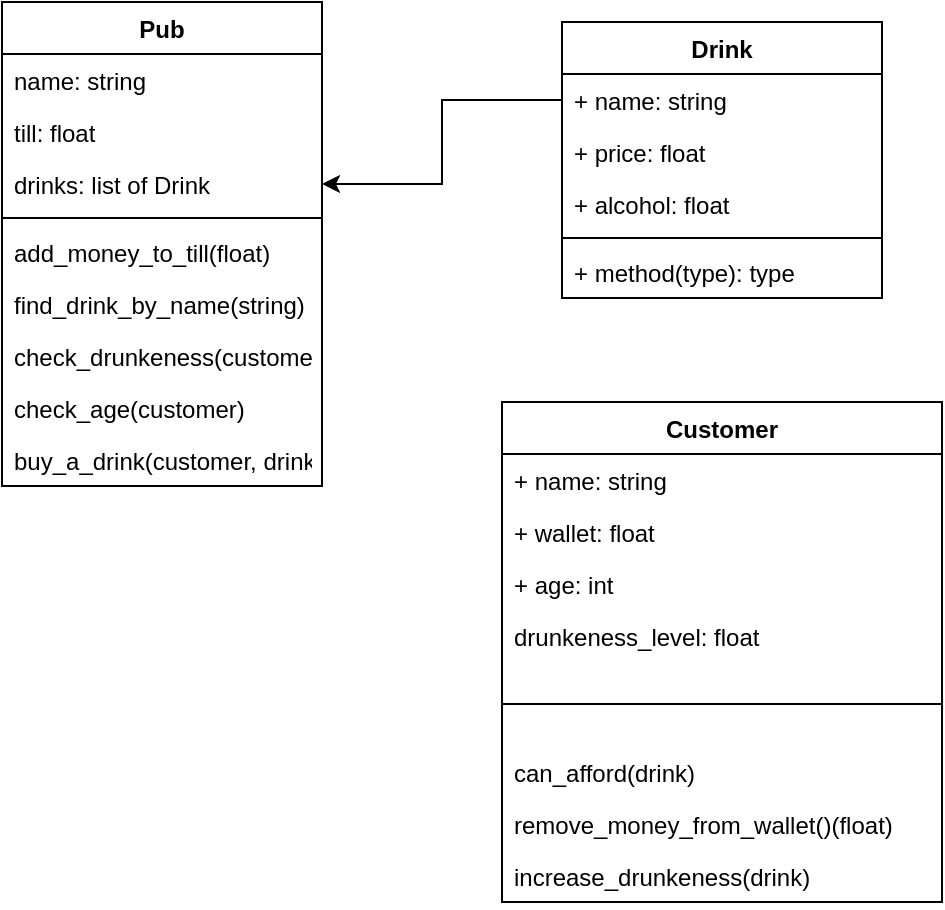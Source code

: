 <mxfile version="13.6.5">
    <diagram id="c__GZrl7dYWHARNOSwXw" name="Page-1">
        <mxGraphModel dx="711" dy="399" grid="1" gridSize="10" guides="1" tooltips="1" connect="1" arrows="1" fold="1" page="1" pageScale="1" pageWidth="827" pageHeight="1169" math="0" shadow="0">
            <root>
                <mxCell id="0"/>
                <mxCell id="1" parent="0"/>
                <mxCell id="gaUNbXRY4jiKmlgVbJ1v-17" value="Pub" style="swimlane;fontStyle=1;align=center;verticalAlign=top;childLayout=stackLayout;horizontal=1;startSize=26;horizontalStack=0;resizeParent=1;resizeParentMax=0;resizeLast=0;collapsible=1;marginBottom=0;" parent="1" vertex="1">
                    <mxGeometry x="80" y="40" width="160" height="242" as="geometry"/>
                </mxCell>
                <mxCell id="gaUNbXRY4jiKmlgVbJ1v-18" value="name: string" style="text;strokeColor=none;fillColor=none;align=left;verticalAlign=top;spacingLeft=4;spacingRight=4;overflow=hidden;rotatable=0;points=[[0,0.5],[1,0.5]];portConstraint=eastwest;" parent="gaUNbXRY4jiKmlgVbJ1v-17" vertex="1">
                    <mxGeometry y="26" width="160" height="26" as="geometry"/>
                </mxCell>
                <mxCell id="gaUNbXRY4jiKmlgVbJ1v-21" value="till: float" style="text;strokeColor=none;fillColor=none;align=left;verticalAlign=top;spacingLeft=4;spacingRight=4;overflow=hidden;rotatable=0;points=[[0,0.5],[1,0.5]];portConstraint=eastwest;" parent="gaUNbXRY4jiKmlgVbJ1v-17" vertex="1">
                    <mxGeometry y="52" width="160" height="26" as="geometry"/>
                </mxCell>
                <mxCell id="gaUNbXRY4jiKmlgVbJ1v-22" value="drinks: list of Drink" style="text;strokeColor=none;fillColor=none;align=left;verticalAlign=top;spacingLeft=4;spacingRight=4;overflow=hidden;rotatable=0;points=[[0,0.5],[1,0.5]];portConstraint=eastwest;" parent="gaUNbXRY4jiKmlgVbJ1v-17" vertex="1">
                    <mxGeometry y="78" width="160" height="26" as="geometry"/>
                </mxCell>
                <mxCell id="gaUNbXRY4jiKmlgVbJ1v-19" value="" style="line;strokeWidth=1;fillColor=none;align=left;verticalAlign=middle;spacingTop=-1;spacingLeft=3;spacingRight=3;rotatable=0;labelPosition=right;points=[];portConstraint=eastwest;" parent="gaUNbXRY4jiKmlgVbJ1v-17" vertex="1">
                    <mxGeometry y="104" width="160" height="8" as="geometry"/>
                </mxCell>
                <mxCell id="JkCCoUu4BSpUVom7_CQE-28" value="add_money_to_till(float)" style="text;strokeColor=none;fillColor=none;align=left;verticalAlign=top;spacingLeft=4;spacingRight=4;overflow=hidden;rotatable=0;points=[[0,0.5],[1,0.5]];portConstraint=eastwest;" parent="gaUNbXRY4jiKmlgVbJ1v-17" vertex="1">
                    <mxGeometry y="112" width="160" height="26" as="geometry"/>
                </mxCell>
                <mxCell id="JkCCoUu4BSpUVom7_CQE-29" value="find_drink_by_name(string)" style="text;strokeColor=none;fillColor=none;align=left;verticalAlign=top;spacingLeft=4;spacingRight=4;overflow=hidden;rotatable=0;points=[[0,0.5],[1,0.5]];portConstraint=eastwest;" parent="gaUNbXRY4jiKmlgVbJ1v-17" vertex="1">
                    <mxGeometry y="138" width="160" height="26" as="geometry"/>
                </mxCell>
                <mxCell id="8xmTL2Mq0FLsVt0MdYFm-33" value="check_drunkeness(customer)" style="text;strokeColor=none;fillColor=none;align=left;verticalAlign=top;spacingLeft=4;spacingRight=4;overflow=hidden;rotatable=0;points=[[0,0.5],[1,0.5]];portConstraint=eastwest;" vertex="1" parent="gaUNbXRY4jiKmlgVbJ1v-17">
                    <mxGeometry y="164" width="160" height="26" as="geometry"/>
                </mxCell>
                <mxCell id="8xmTL2Mq0FLsVt0MdYFm-29" value="check_age(customer)" style="text;strokeColor=none;fillColor=none;align=left;verticalAlign=top;spacingLeft=4;spacingRight=4;overflow=hidden;rotatable=0;points=[[0,0.5],[1,0.5]];portConstraint=eastwest;" vertex="1" parent="gaUNbXRY4jiKmlgVbJ1v-17">
                    <mxGeometry y="190" width="160" height="26" as="geometry"/>
                </mxCell>
                <mxCell id="gaUNbXRY4jiKmlgVbJ1v-20" value="buy_a_drink(customer, drink)" style="text;strokeColor=none;fillColor=none;align=left;verticalAlign=top;spacingLeft=4;spacingRight=4;overflow=hidden;rotatable=0;points=[[0,0.5],[1,0.5]];portConstraint=eastwest;" parent="gaUNbXRY4jiKmlgVbJ1v-17" vertex="1">
                    <mxGeometry y="216" width="160" height="26" as="geometry"/>
                </mxCell>
                <mxCell id="18" value="Drink" style="swimlane;fontStyle=1;align=center;verticalAlign=top;childLayout=stackLayout;horizontal=1;startSize=26;horizontalStack=0;resizeParent=1;resizeParentMax=0;resizeLast=0;collapsible=1;marginBottom=0;" parent="1" vertex="1">
                    <mxGeometry x="360" y="50" width="160" height="138" as="geometry"/>
                </mxCell>
                <mxCell id="19" value="+ name: string" style="text;strokeColor=none;fillColor=none;align=left;verticalAlign=top;spacingLeft=4;spacingRight=4;overflow=hidden;rotatable=0;points=[[0,0.5],[1,0.5]];portConstraint=eastwest;" parent="18" vertex="1">
                    <mxGeometry y="26" width="160" height="26" as="geometry"/>
                </mxCell>
                <mxCell id="22" value="+ price: float" style="text;strokeColor=none;fillColor=none;align=left;verticalAlign=top;spacingLeft=4;spacingRight=4;overflow=hidden;rotatable=0;points=[[0,0.5],[1,0.5]];portConstraint=eastwest;" parent="18" vertex="1">
                    <mxGeometry y="52" width="160" height="26" as="geometry"/>
                </mxCell>
                <mxCell id="8xmTL2Mq0FLsVt0MdYFm-30" value="+ alcohol: float" style="text;strokeColor=none;fillColor=none;align=left;verticalAlign=top;spacingLeft=4;spacingRight=4;overflow=hidden;rotatable=0;points=[[0,0.5],[1,0.5]];portConstraint=eastwest;" vertex="1" parent="18">
                    <mxGeometry y="78" width="160" height="26" as="geometry"/>
                </mxCell>
                <mxCell id="20" value="" style="line;strokeWidth=1;fillColor=none;align=left;verticalAlign=middle;spacingTop=-1;spacingLeft=3;spacingRight=3;rotatable=0;labelPosition=right;points=[];portConstraint=eastwest;" parent="18" vertex="1">
                    <mxGeometry y="104" width="160" height="8" as="geometry"/>
                </mxCell>
                <mxCell id="21" value="+ method(type): type" style="text;strokeColor=none;fillColor=none;align=left;verticalAlign=top;spacingLeft=4;spacingRight=4;overflow=hidden;rotatable=0;points=[[0,0.5],[1,0.5]];portConstraint=eastwest;" parent="18" vertex="1">
                    <mxGeometry y="112" width="160" height="26" as="geometry"/>
                </mxCell>
                <mxCell id="23" style="edgeStyle=orthogonalEdgeStyle;rounded=0;orthogonalLoop=1;jettySize=auto;html=1;exitX=0;exitY=0.5;exitDx=0;exitDy=0;" parent="1" source="19" target="gaUNbXRY4jiKmlgVbJ1v-22" edge="1">
                    <mxGeometry relative="1" as="geometry"/>
                </mxCell>
                <mxCell id="24" value="Customer" style="swimlane;fontStyle=1;align=center;verticalAlign=top;childLayout=stackLayout;horizontal=1;startSize=26;horizontalStack=0;resizeParent=1;resizeParentMax=0;resizeLast=0;collapsible=1;marginBottom=0;" parent="1" vertex="1">
                    <mxGeometry x="330" y="240" width="220" height="250" as="geometry"/>
                </mxCell>
                <mxCell id="25" value="+ name: string" style="text;strokeColor=none;fillColor=none;align=left;verticalAlign=top;spacingLeft=4;spacingRight=4;overflow=hidden;rotatable=0;points=[[0,0.5],[1,0.5]];portConstraint=eastwest;" parent="24" vertex="1">
                    <mxGeometry y="26" width="220" height="26" as="geometry"/>
                </mxCell>
                <mxCell id="28" value="+ wallet: float" style="text;strokeColor=none;fillColor=none;align=left;verticalAlign=top;spacingLeft=4;spacingRight=4;overflow=hidden;rotatable=0;points=[[0,0.5],[1,0.5]];portConstraint=eastwest;" parent="24" vertex="1">
                    <mxGeometry y="52" width="220" height="26" as="geometry"/>
                </mxCell>
                <mxCell id="8xmTL2Mq0FLsVt0MdYFm-28" value="+ age: int" style="text;strokeColor=none;fillColor=none;align=left;verticalAlign=top;spacingLeft=4;spacingRight=4;overflow=hidden;rotatable=0;points=[[0,0.5],[1,0.5]];portConstraint=eastwest;" vertex="1" parent="24">
                    <mxGeometry y="78" width="220" height="26" as="geometry"/>
                </mxCell>
                <mxCell id="8xmTL2Mq0FLsVt0MdYFm-31" value="drunkeness_level: float" style="text;strokeColor=none;fillColor=none;align=left;verticalAlign=top;spacingLeft=4;spacingRight=4;overflow=hidden;rotatable=0;points=[[0,0.5],[1,0.5]];portConstraint=eastwest;" vertex="1" parent="24">
                    <mxGeometry y="104" width="220" height="26" as="geometry"/>
                </mxCell>
                <mxCell id="26" value="" style="line;strokeWidth=1;fillColor=none;align=left;verticalAlign=middle;spacingTop=-1;spacingLeft=3;spacingRight=3;rotatable=0;labelPosition=right;points=[];portConstraint=eastwest;" parent="24" vertex="1">
                    <mxGeometry y="130" width="220" height="42" as="geometry"/>
                </mxCell>
                <mxCell id="liYBBFmbBSNLe3TEAUrR-28" value="can_afford(drink)" style="text;strokeColor=none;fillColor=none;align=left;verticalAlign=top;spacingLeft=4;spacingRight=4;overflow=hidden;rotatable=0;points=[[0,0.5],[1,0.5]];portConstraint=eastwest;" parent="24" vertex="1">
                    <mxGeometry y="172" width="220" height="26" as="geometry"/>
                </mxCell>
                <mxCell id="liYBBFmbBSNLe3TEAUrR-30" value="remove_money_from_wallet()(float)" style="text;strokeColor=none;fillColor=none;align=left;verticalAlign=top;spacingLeft=4;spacingRight=4;overflow=hidden;rotatable=0;points=[[0,0.5],[1,0.5]];portConstraint=eastwest;" parent="24" vertex="1">
                    <mxGeometry y="198" width="220" height="26" as="geometry"/>
                </mxCell>
                <mxCell id="8xmTL2Mq0FLsVt0MdYFm-32" value="increase_drunkeness(drink)" style="text;strokeColor=none;fillColor=none;align=left;verticalAlign=top;spacingLeft=4;spacingRight=4;overflow=hidden;rotatable=0;points=[[0,0.5],[1,0.5]];portConstraint=eastwest;" vertex="1" parent="24">
                    <mxGeometry y="224" width="220" height="26" as="geometry"/>
                </mxCell>
            </root>
        </mxGraphModel>
    </diagram>
</mxfile>